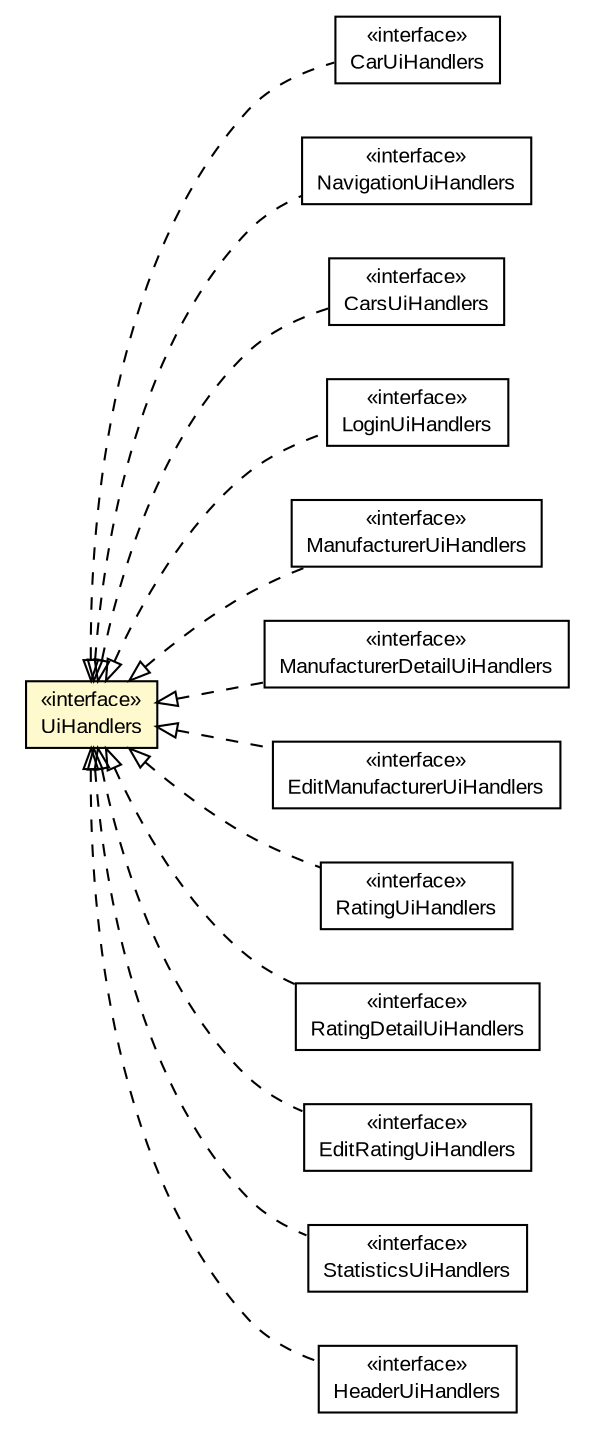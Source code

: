 #!/usr/local/bin/dot
#
# Class diagram 
# Generated by UMLGraph version R5_6-24-gf6e263 (http://www.umlgraph.org/)
#

digraph G {
	edge [fontname="arial",fontsize=10,labelfontname="arial",labelfontsize=10];
	node [fontname="arial",fontsize=10,shape=plaintext];
	nodesep=0.25;
	ranksep=0.5;
	rankdir=LR;
	// com.gwtplatform.mvp.client.UiHandlers
	c518742 [label=<<table title="com.gwtplatform.mvp.client.UiHandlers" border="0" cellborder="1" cellspacing="0" cellpadding="2" port="p" bgcolor="lemonChiffon" href="./UiHandlers.html">
		<tr><td><table border="0" cellspacing="0" cellpadding="1">
<tr><td align="center" balign="center"> &#171;interface&#187; </td></tr>
<tr><td align="center" balign="center"> UiHandlers </td></tr>
		</table></td></tr>
		</table>>, URL="./UiHandlers.html", fontname="arial", fontcolor="black", fontsize=10.0];
	// com.gwtplatform.carstore.client.application.cars.car.CarUiHandlers
	c519048 [label=<<table title="com.gwtplatform.carstore.client.application.cars.car.CarUiHandlers" border="0" cellborder="1" cellspacing="0" cellpadding="2" port="p" href="../../carstore/client/application/cars/car/CarUiHandlers.html">
		<tr><td><table border="0" cellspacing="0" cellpadding="1">
<tr><td align="center" balign="center"> &#171;interface&#187; </td></tr>
<tr><td align="center" balign="center"> CarUiHandlers </td></tr>
		</table></td></tr>
		</table>>, URL="../../carstore/client/application/cars/car/CarUiHandlers.html", fontname="arial", fontcolor="black", fontsize=10.0];
	// com.gwtplatform.carstore.client.application.cars.car.navigation.NavigationUiHandlers
	c519061 [label=<<table title="com.gwtplatform.carstore.client.application.cars.car.navigation.NavigationUiHandlers" border="0" cellborder="1" cellspacing="0" cellpadding="2" port="p" href="../../carstore/client/application/cars/car/navigation/NavigationUiHandlers.html">
		<tr><td><table border="0" cellspacing="0" cellpadding="1">
<tr><td align="center" balign="center"> &#171;interface&#187; </td></tr>
<tr><td align="center" balign="center"> NavigationUiHandlers </td></tr>
		</table></td></tr>
		</table>>, URL="../../carstore/client/application/cars/car/navigation/NavigationUiHandlers.html", fontname="arial", fontcolor="black", fontsize=10.0];
	// com.gwtplatform.carstore.client.application.cars.CarsUiHandlers
	c519073 [label=<<table title="com.gwtplatform.carstore.client.application.cars.CarsUiHandlers" border="0" cellborder="1" cellspacing="0" cellpadding="2" port="p" href="../../carstore/client/application/cars/CarsUiHandlers.html">
		<tr><td><table border="0" cellspacing="0" cellpadding="1">
<tr><td align="center" balign="center"> &#171;interface&#187; </td></tr>
<tr><td align="center" balign="center"> CarsUiHandlers </td></tr>
		</table></td></tr>
		</table>>, URL="../../carstore/client/application/cars/CarsUiHandlers.html", fontname="arial", fontcolor="black", fontsize=10.0];
	// com.gwtplatform.carstore.client.application.login.LoginUiHandlers
	c519098 [label=<<table title="com.gwtplatform.carstore.client.application.login.LoginUiHandlers" border="0" cellborder="1" cellspacing="0" cellpadding="2" port="p" href="../../carstore/client/application/login/LoginUiHandlers.html">
		<tr><td><table border="0" cellspacing="0" cellpadding="1">
<tr><td align="center" balign="center"> &#171;interface&#187; </td></tr>
<tr><td align="center" balign="center"> LoginUiHandlers </td></tr>
		</table></td></tr>
		</table>>, URL="../../carstore/client/application/login/LoginUiHandlers.html", fontname="arial", fontcolor="black", fontsize=10.0];
	// com.gwtplatform.carstore.client.application.manufacturer.ManufacturerUiHandlers
	c519108 [label=<<table title="com.gwtplatform.carstore.client.application.manufacturer.ManufacturerUiHandlers" border="0" cellborder="1" cellspacing="0" cellpadding="2" port="p" href="../../carstore/client/application/manufacturer/ManufacturerUiHandlers.html">
		<tr><td><table border="0" cellspacing="0" cellpadding="1">
<tr><td align="center" balign="center"> &#171;interface&#187; </td></tr>
<tr><td align="center" balign="center"> ManufacturerUiHandlers </td></tr>
		</table></td></tr>
		</table>>, URL="../../carstore/client/application/manufacturer/ManufacturerUiHandlers.html", fontname="arial", fontcolor="black", fontsize=10.0];
	// com.gwtplatform.carstore.client.application.manufacturer.ManufacturerDetailUiHandlers
	c519116 [label=<<table title="com.gwtplatform.carstore.client.application.manufacturer.ManufacturerDetailUiHandlers" border="0" cellborder="1" cellspacing="0" cellpadding="2" port="p" href="../../carstore/client/application/manufacturer/ManufacturerDetailUiHandlers.html">
		<tr><td><table border="0" cellspacing="0" cellpadding="1">
<tr><td align="center" balign="center"> &#171;interface&#187; </td></tr>
<tr><td align="center" balign="center"> ManufacturerDetailUiHandlers </td></tr>
		</table></td></tr>
		</table>>, URL="../../carstore/client/application/manufacturer/ManufacturerDetailUiHandlers.html", fontname="arial", fontcolor="black", fontsize=10.0];
	// com.gwtplatform.carstore.client.application.manufacturer.ui.EditManufacturerUiHandlers
	c519123 [label=<<table title="com.gwtplatform.carstore.client.application.manufacturer.ui.EditManufacturerUiHandlers" border="0" cellborder="1" cellspacing="0" cellpadding="2" port="p" href="../../carstore/client/application/manufacturer/ui/EditManufacturerUiHandlers.html">
		<tr><td><table border="0" cellspacing="0" cellpadding="1">
<tr><td align="center" balign="center"> &#171;interface&#187; </td></tr>
<tr><td align="center" balign="center"> EditManufacturerUiHandlers </td></tr>
		</table></td></tr>
		</table>>, URL="../../carstore/client/application/manufacturer/ui/EditManufacturerUiHandlers.html", fontname="arial", fontcolor="black", fontsize=10.0];
	// com.gwtplatform.carstore.client.application.rating.RatingUiHandlers
	c519129 [label=<<table title="com.gwtplatform.carstore.client.application.rating.RatingUiHandlers" border="0" cellborder="1" cellspacing="0" cellpadding="2" port="p" href="../../carstore/client/application/rating/RatingUiHandlers.html">
		<tr><td><table border="0" cellspacing="0" cellpadding="1">
<tr><td align="center" balign="center"> &#171;interface&#187; </td></tr>
<tr><td align="center" balign="center"> RatingUiHandlers </td></tr>
		</table></td></tr>
		</table>>, URL="../../carstore/client/application/rating/RatingUiHandlers.html", fontname="arial", fontcolor="black", fontsize=10.0];
	// com.gwtplatform.carstore.client.application.rating.RatingDetailUiHandlers
	c519137 [label=<<table title="com.gwtplatform.carstore.client.application.rating.RatingDetailUiHandlers" border="0" cellborder="1" cellspacing="0" cellpadding="2" port="p" href="../../carstore/client/application/rating/RatingDetailUiHandlers.html">
		<tr><td><table border="0" cellspacing="0" cellpadding="1">
<tr><td align="center" balign="center"> &#171;interface&#187; </td></tr>
<tr><td align="center" balign="center"> RatingDetailUiHandlers </td></tr>
		</table></td></tr>
		</table>>, URL="../../carstore/client/application/rating/RatingDetailUiHandlers.html", fontname="arial", fontcolor="black", fontsize=10.0];
	// com.gwtplatform.carstore.client.application.rating.ui.EditRatingUiHandlers
	c519145 [label=<<table title="com.gwtplatform.carstore.client.application.rating.ui.EditRatingUiHandlers" border="0" cellborder="1" cellspacing="0" cellpadding="2" port="p" href="../../carstore/client/application/rating/ui/EditRatingUiHandlers.html">
		<tr><td><table border="0" cellspacing="0" cellpadding="1">
<tr><td align="center" balign="center"> &#171;interface&#187; </td></tr>
<tr><td align="center" balign="center"> EditRatingUiHandlers </td></tr>
		</table></td></tr>
		</table>>, URL="../../carstore/client/application/rating/ui/EditRatingUiHandlers.html", fontname="arial", fontcolor="black", fontsize=10.0];
	// com.gwtplatform.carstore.client.application.stats.StatisticsUiHandlers
	c519158 [label=<<table title="com.gwtplatform.carstore.client.application.stats.StatisticsUiHandlers" border="0" cellborder="1" cellspacing="0" cellpadding="2" port="p" href="../../carstore/client/application/stats/StatisticsUiHandlers.html">
		<tr><td><table border="0" cellspacing="0" cellpadding="1">
<tr><td align="center" balign="center"> &#171;interface&#187; </td></tr>
<tr><td align="center" balign="center"> StatisticsUiHandlers </td></tr>
		</table></td></tr>
		</table>>, URL="../../carstore/client/application/stats/StatisticsUiHandlers.html", fontname="arial", fontcolor="black", fontsize=10.0];
	// com.gwtplatform.carstore.client.application.widget.header.HeaderUiHandlers
	c519166 [label=<<table title="com.gwtplatform.carstore.client.application.widget.header.HeaderUiHandlers" border="0" cellborder="1" cellspacing="0" cellpadding="2" port="p" href="../../carstore/client/application/widget/header/HeaderUiHandlers.html">
		<tr><td><table border="0" cellspacing="0" cellpadding="1">
<tr><td align="center" balign="center"> &#171;interface&#187; </td></tr>
<tr><td align="center" balign="center"> HeaderUiHandlers </td></tr>
		</table></td></tr>
		</table>>, URL="../../carstore/client/application/widget/header/HeaderUiHandlers.html", fontname="arial", fontcolor="black", fontsize=10.0];
	//com.gwtplatform.carstore.client.application.cars.car.CarUiHandlers implements com.gwtplatform.mvp.client.UiHandlers
	c518742:p -> c519048:p [dir=back,arrowtail=empty,style=dashed];
	//com.gwtplatform.carstore.client.application.cars.car.navigation.NavigationUiHandlers implements com.gwtplatform.mvp.client.UiHandlers
	c518742:p -> c519061:p [dir=back,arrowtail=empty,style=dashed];
	//com.gwtplatform.carstore.client.application.cars.CarsUiHandlers implements com.gwtplatform.mvp.client.UiHandlers
	c518742:p -> c519073:p [dir=back,arrowtail=empty,style=dashed];
	//com.gwtplatform.carstore.client.application.login.LoginUiHandlers implements com.gwtplatform.mvp.client.UiHandlers
	c518742:p -> c519098:p [dir=back,arrowtail=empty,style=dashed];
	//com.gwtplatform.carstore.client.application.manufacturer.ManufacturerUiHandlers implements com.gwtplatform.mvp.client.UiHandlers
	c518742:p -> c519108:p [dir=back,arrowtail=empty,style=dashed];
	//com.gwtplatform.carstore.client.application.manufacturer.ManufacturerDetailUiHandlers implements com.gwtplatform.mvp.client.UiHandlers
	c518742:p -> c519116:p [dir=back,arrowtail=empty,style=dashed];
	//com.gwtplatform.carstore.client.application.manufacturer.ui.EditManufacturerUiHandlers implements com.gwtplatform.mvp.client.UiHandlers
	c518742:p -> c519123:p [dir=back,arrowtail=empty,style=dashed];
	//com.gwtplatform.carstore.client.application.rating.RatingUiHandlers implements com.gwtplatform.mvp.client.UiHandlers
	c518742:p -> c519129:p [dir=back,arrowtail=empty,style=dashed];
	//com.gwtplatform.carstore.client.application.rating.RatingDetailUiHandlers implements com.gwtplatform.mvp.client.UiHandlers
	c518742:p -> c519137:p [dir=back,arrowtail=empty,style=dashed];
	//com.gwtplatform.carstore.client.application.rating.ui.EditRatingUiHandlers implements com.gwtplatform.mvp.client.UiHandlers
	c518742:p -> c519145:p [dir=back,arrowtail=empty,style=dashed];
	//com.gwtplatform.carstore.client.application.stats.StatisticsUiHandlers implements com.gwtplatform.mvp.client.UiHandlers
	c518742:p -> c519158:p [dir=back,arrowtail=empty,style=dashed];
	//com.gwtplatform.carstore.client.application.widget.header.HeaderUiHandlers implements com.gwtplatform.mvp.client.UiHandlers
	c518742:p -> c519166:p [dir=back,arrowtail=empty,style=dashed];
}

